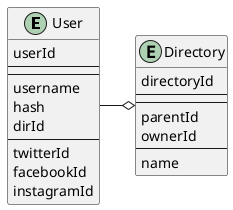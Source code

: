 @startuml

entity User {
userId
----
----
username
hash
dirId
----
twitterId
facebookId
instagramId
}

entity Directory {
directoryId
----
----
parentId
ownerId
----
name
}

User -o Directory
@enduml